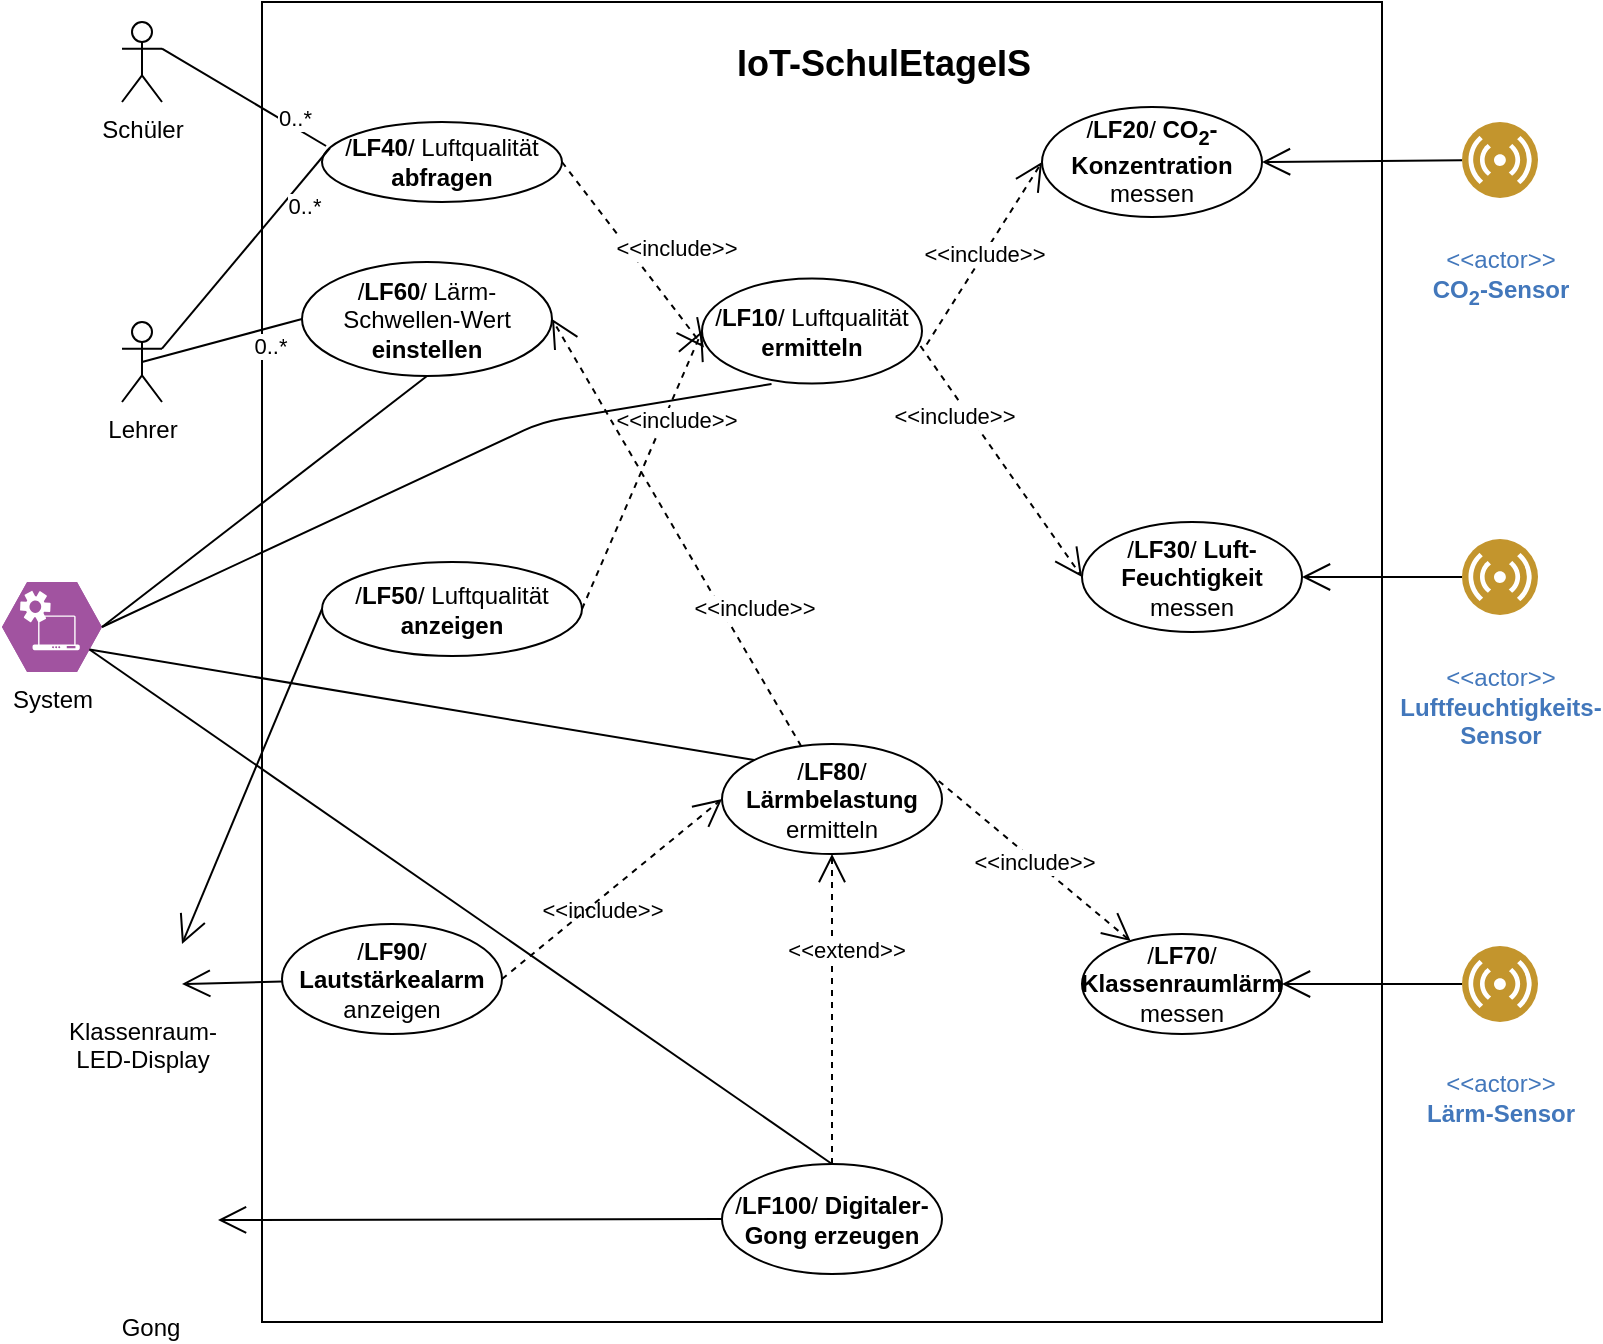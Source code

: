 <mxfile version="13.10.0" type="github" pages="2">
  <diagram id="NjPx6L6P-f17HurSo4oa" name="Page-1">
    <mxGraphModel dx="1014" dy="575" grid="1" gridSize="10" guides="1" tooltips="1" connect="1" arrows="1" fold="1" page="1" pageScale="1" pageWidth="827" pageHeight="1169" math="0" shadow="0">
      <root>
        <mxCell id="0" />
        <mxCell id="1" parent="0" />
        <mxCell id="tBXFolUEibetbll4YTJQ-2" value="" style="whiteSpace=wrap;html=1;" parent="1" vertex="1">
          <mxGeometry x="150" y="30" width="560" height="660" as="geometry" />
        </mxCell>
        <mxCell id="tBXFolUEibetbll4YTJQ-3" value="&lt;div align=&quot;center&quot;&gt;&lt;font size=&quot;1&quot;&gt;&lt;b style=&quot;font-size: 18px&quot;&gt;IoT-SchulEtageIS&lt;/b&gt;&lt;/font&gt;&lt;/div&gt;" style="text;html=1;strokeColor=none;fillColor=none;align=center;verticalAlign=middle;whiteSpace=wrap;rounded=0;" parent="1" vertex="1">
          <mxGeometry x="382" y="51" width="158" height="20" as="geometry" />
        </mxCell>
        <mxCell id="tBXFolUEibetbll4YTJQ-4" value="Lehrer" style="shape=umlActor;verticalLabelPosition=bottom;verticalAlign=top;html=1;outlineConnect=0;" parent="1" vertex="1">
          <mxGeometry x="80" y="190" width="20" height="40" as="geometry" />
        </mxCell>
        <mxCell id="tBXFolUEibetbll4YTJQ-5" value="/&lt;b&gt;LF40&lt;/b&gt;/ Luftqualität &lt;b&gt;abfragen&lt;/b&gt;" style="ellipse;whiteSpace=wrap;html=1;" parent="1" vertex="1">
          <mxGeometry x="180" y="90" width="120" height="40" as="geometry" />
        </mxCell>
        <mxCell id="tBXFolUEibetbll4YTJQ-7" value="0..*" style="endArrow=none;html=1;entryX=0.033;entryY=0.325;entryDx=0;entryDy=0;entryPerimeter=0;exitX=1;exitY=0.333;exitDx=0;exitDy=0;exitPerimeter=0;" parent="1" source="tBXFolUEibetbll4YTJQ-4" target="tBXFolUEibetbll4YTJQ-5" edge="1">
          <mxGeometry x="0.532" y="-9" width="50" height="50" relative="1" as="geometry">
            <mxPoint x="150" y="222" as="sourcePoint" />
            <mxPoint x="200" y="172" as="targetPoint" />
            <mxPoint as="offset" />
          </mxGeometry>
        </mxCell>
        <mxCell id="tBXFolUEibetbll4YTJQ-8" value="Schüler" style="shape=umlActor;verticalLabelPosition=bottom;verticalAlign=top;html=1;outlineConnect=0;" parent="1" vertex="1">
          <mxGeometry x="80" y="40" width="20" height="40" as="geometry" />
        </mxCell>
        <mxCell id="tBXFolUEibetbll4YTJQ-9" value="&lt;div align=&quot;right&quot;&gt;0..*&lt;/div&gt;" style="endArrow=none;html=1;exitX=1;exitY=0.333;exitDx=0;exitDy=0;exitPerimeter=0;entryX=0.017;entryY=0.3;entryDx=0;entryDy=0;entryPerimeter=0;align=right;" parent="1" source="tBXFolUEibetbll4YTJQ-8" target="tBXFolUEibetbll4YTJQ-5" edge="1">
          <mxGeometry x="0.751" y="9" width="50" height="50" relative="1" as="geometry">
            <mxPoint x="140" y="142" as="sourcePoint" />
            <mxPoint x="190" y="92" as="targetPoint" />
            <mxPoint as="offset" />
          </mxGeometry>
        </mxCell>
        <mxCell id="tBXFolUEibetbll4YTJQ-10" value="&lt;div&gt;/&lt;b&gt;LF20&lt;/b&gt;/ &lt;strong&gt; CO&lt;sub&gt;2&lt;/sub&gt;-Konzentration &lt;/strong&gt;messen&lt;/div&gt;&lt;strong&gt;&lt;/strong&gt;" style="ellipse;whiteSpace=wrap;html=1;" parent="1" vertex="1">
          <mxGeometry x="540" y="82.5" width="110" height="55" as="geometry" />
        </mxCell>
        <mxCell id="tBXFolUEibetbll4YTJQ-12" value="&amp;lt;&amp;lt;include&amp;gt;&amp;gt;" style="endArrow=open;endSize=12;dashed=1;html=1;entryX=0;entryY=0.5;entryDx=0;entryDy=0;exitX=1.021;exitY=0.629;exitDx=0;exitDy=0;exitPerimeter=0;" parent="1" source="tBXFolUEibetbll4YTJQ-25" target="tBXFolUEibetbll4YTJQ-10" edge="1">
          <mxGeometry width="160" relative="1" as="geometry">
            <mxPoint x="340" y="222" as="sourcePoint" />
            <mxPoint x="500" y="222" as="targetPoint" />
          </mxGeometry>
        </mxCell>
        <mxCell id="tBXFolUEibetbll4YTJQ-14" value="&amp;lt;&amp;lt;include&amp;gt;&amp;gt;" style="endArrow=open;endSize=12;dashed=1;html=1;entryX=0;entryY=0.5;entryDx=0;entryDy=0;exitX=0.993;exitY=0.643;exitDx=0;exitDy=0;exitPerimeter=0;" parent="1" source="tBXFolUEibetbll4YTJQ-25" target="tBXFolUEibetbll4YTJQ-13" edge="1">
          <mxGeometry x="-0.474" y="-6" width="160" relative="1" as="geometry">
            <mxPoint x="260" y="242" as="sourcePoint" />
            <mxPoint x="420" y="242" as="targetPoint" />
            <mxPoint y="1" as="offset" />
          </mxGeometry>
        </mxCell>
        <mxCell id="tBXFolUEibetbll4YTJQ-18" value="" style="endArrow=open;endFill=1;endSize=12;html=1;entryX=1;entryY=0.5;entryDx=0;entryDy=0;" parent="1" source="VVjiE10HI5X3EsX-Hr6X-1" target="tBXFolUEibetbll4YTJQ-10" edge="1">
          <mxGeometry width="160" relative="1" as="geometry">
            <mxPoint x="700.282" y="87.441" as="sourcePoint" />
            <mxPoint x="596.272" y="107.547" as="targetPoint" />
          </mxGeometry>
        </mxCell>
        <mxCell id="tBXFolUEibetbll4YTJQ-22" value="&lt;div&gt;Klassenraum-&lt;/div&gt;&lt;div&gt;LED-Display&lt;br&gt;&lt;/div&gt;" style="shape=image;html=1;verticalAlign=top;verticalLabelPosition=bottom;labelBackgroundColor=#ffffff;imageAspect=0;aspect=fixed;image=https://cdn2.iconfinder.com/data/icons/kitchen-appliances-computers-and-electronics/32/Appliances-03-128.png" parent="1" vertex="1">
          <mxGeometry x="70" y="491" width="40" height="40" as="geometry" />
        </mxCell>
        <mxCell id="tBXFolUEibetbll4YTJQ-23" value="&lt;div&gt;/&lt;b&gt;LF50&lt;/b&gt;/ Luftqualität&lt;/div&gt;&lt;div&gt;&lt;b&gt;anzeigen&lt;/b&gt;&lt;br&gt;&lt;/div&gt;" style="ellipse;whiteSpace=wrap;html=1;" parent="1" vertex="1">
          <mxGeometry x="180" y="310" width="130" height="47" as="geometry" />
        </mxCell>
        <mxCell id="tBXFolUEibetbll4YTJQ-24" value="" style="endArrow=open;endFill=1;endSize=12;html=1;entryX=1;entryY=0.25;entryDx=0;entryDy=0;exitX=0;exitY=0.5;exitDx=0;exitDy=0;" parent="1" source="tBXFolUEibetbll4YTJQ-23" target="tBXFolUEibetbll4YTJQ-22" edge="1">
          <mxGeometry width="160" relative="1" as="geometry">
            <mxPoint x="175" y="302.5" as="sourcePoint" />
            <mxPoint x="120" y="369" as="targetPoint" />
          </mxGeometry>
        </mxCell>
        <mxCell id="tBXFolUEibetbll4YTJQ-25" value="&lt;div&gt;/&lt;b&gt;LF10&lt;/b&gt;/ Luftqualität&lt;/div&gt;&lt;div&gt;&lt;b&gt;ermitteln&lt;/b&gt;&lt;br&gt;&lt;/div&gt;" style="ellipse;whiteSpace=wrap;html=1;" parent="1" vertex="1">
          <mxGeometry x="370" y="168.25" width="110" height="52.5" as="geometry" />
        </mxCell>
        <mxCell id="tBXFolUEibetbll4YTJQ-13" value="&lt;div&gt;/&lt;b&gt;LF30&lt;/b&gt;/ &lt;b&gt;Luft-&lt;/b&gt;&lt;/div&gt;&lt;div&gt;&lt;b&gt;Feuchtigkeit&lt;/b&gt; &lt;br&gt;&lt;/div&gt;&lt;div&gt;messen&lt;br&gt;&lt;/div&gt;" style="ellipse;whiteSpace=wrap;html=1;" parent="1" vertex="1">
          <mxGeometry x="560" y="290" width="110" height="55" as="geometry" />
        </mxCell>
        <mxCell id="tBXFolUEibetbll4YTJQ-26" value="" style="endArrow=open;endFill=1;endSize=12;html=1;exitX=0;exitY=0.5;exitDx=0;exitDy=0;" parent="1" source="VVjiE10HI5X3EsX-Hr6X-4" target="tBXFolUEibetbll4YTJQ-13" edge="1">
          <mxGeometry width="160" relative="1" as="geometry">
            <mxPoint x="696.5" y="230.25" as="sourcePoint" />
            <mxPoint x="640" y="257" as="targetPoint" />
          </mxGeometry>
        </mxCell>
        <mxCell id="tBXFolUEibetbll4YTJQ-27" value="&amp;lt;&amp;lt;include&amp;gt;&amp;gt;" style="endArrow=open;endSize=12;dashed=1;html=1;entryX=0;entryY=0.5;entryDx=0;entryDy=0;exitX=1;exitY=0.5;exitDx=0;exitDy=0;" parent="1" source="tBXFolUEibetbll4YTJQ-23" target="tBXFolUEibetbll4YTJQ-25" edge="1">
          <mxGeometry x="0.384" y="-6" width="160" relative="1" as="geometry">
            <mxPoint x="439.23" y="249.258" as="sourcePoint" />
            <mxPoint x="490" y="288" as="targetPoint" />
            <mxPoint as="offset" />
          </mxGeometry>
        </mxCell>
        <mxCell id="tBXFolUEibetbll4YTJQ-28" value="&amp;lt;&amp;lt;include&amp;gt;&amp;gt;" style="endArrow=open;endSize=12;dashed=1;html=1;entryX=0.009;entryY=0.657;entryDx=0;entryDy=0;entryPerimeter=0;exitX=1;exitY=0.5;exitDx=0;exitDy=0;" parent="1" source="tBXFolUEibetbll4YTJQ-5" target="tBXFolUEibetbll4YTJQ-25" edge="1">
          <mxGeometry x="0.172" y="19" width="160" relative="1" as="geometry">
            <mxPoint x="300" y="142" as="sourcePoint" />
            <mxPoint x="330" y="113.75" as="targetPoint" />
            <mxPoint as="offset" />
          </mxGeometry>
        </mxCell>
        <mxCell id="qhoi1r529fdLRaInAgnT-2" value="&lt;div&gt;/&lt;b&gt;LF70&lt;/b&gt;/ &lt;b&gt;Klassenraumlärm&lt;/b&gt;&lt;/div&gt;&lt;div&gt;messen&lt;br&gt;&lt;/div&gt;" style="ellipse;whiteSpace=wrap;html=1;" parent="1" vertex="1">
          <mxGeometry x="560" y="496" width="100" height="50" as="geometry" />
        </mxCell>
        <mxCell id="qhoi1r529fdLRaInAgnT-3" value="" style="endArrow=open;endFill=1;endSize=12;html=1;entryX=1;entryY=0.5;entryDx=0;entryDy=0;" parent="1" source="VVjiE10HI5X3EsX-Hr6X-5" target="qhoi1r529fdLRaInAgnT-2" edge="1">
          <mxGeometry width="160" relative="1" as="geometry">
            <mxPoint x="670" y="521" as="sourcePoint" />
            <mxPoint x="600" y="454" as="targetPoint" />
          </mxGeometry>
        </mxCell>
        <mxCell id="qhoi1r529fdLRaInAgnT-6" value="&lt;div&gt;/&lt;b&gt;LF80&lt;/b&gt;/ &lt;b&gt;Lärmbelastung&lt;/b&gt;&lt;/div&gt;&lt;div&gt;ermitteln&lt;br&gt;&lt;/div&gt;" style="ellipse;whiteSpace=wrap;html=1;" parent="1" vertex="1">
          <mxGeometry x="380" y="401" width="110" height="55" as="geometry" />
        </mxCell>
        <mxCell id="qhoi1r529fdLRaInAgnT-12" value="&amp;lt;&amp;lt;include&amp;gt;&amp;gt;" style="endArrow=open;endSize=12;dashed=1;html=1;exitX=0.985;exitY=0.336;exitDx=0;exitDy=0;exitPerimeter=0;" parent="1" source="qhoi1r529fdLRaInAgnT-6" target="qhoi1r529fdLRaInAgnT-2" edge="1">
          <mxGeometry width="160" relative="1" as="geometry">
            <mxPoint x="490.0" y="453.5" as="sourcePoint" />
            <mxPoint x="490" y="381" as="targetPoint" />
          </mxGeometry>
        </mxCell>
        <mxCell id="qhoi1r529fdLRaInAgnT-13" value="&lt;div&gt;/&lt;b&gt;LF100&lt;/b&gt;/ &lt;b&gt;Digitaler-Gong erzeugen&lt;br&gt;&lt;/b&gt;&lt;/div&gt;" style="ellipse;whiteSpace=wrap;html=1;" parent="1" vertex="1">
          <mxGeometry x="380" y="611" width="110" height="55" as="geometry" />
        </mxCell>
        <mxCell id="qhoi1r529fdLRaInAgnT-14" value="&amp;lt;&amp;lt;include&amp;gt;&amp;gt;" style="endArrow=open;endSize=12;dashed=1;html=1;exitX=0.5;exitY=0;exitDx=0;exitDy=0;entryX=0.5;entryY=1;entryDx=0;entryDy=0;" parent="1" source="qhoi1r529fdLRaInAgnT-13" target="qhoi1r529fdLRaInAgnT-6" edge="1">
          <mxGeometry x="0.66" y="115" width="160" relative="1" as="geometry">
            <mxPoint x="330" y="381" as="sourcePoint" />
            <mxPoint x="435.0" y="481" as="targetPoint" />
            <mxPoint y="1" as="offset" />
          </mxGeometry>
        </mxCell>
        <mxCell id="qhoi1r529fdLRaInAgnT-15" value="" style="endArrow=open;endFill=1;endSize=12;html=1;entryX=1;entryY=0.75;entryDx=0;entryDy=0;" parent="1" source="qhoi1r529fdLRaInAgnT-16" target="tBXFolUEibetbll4YTJQ-22" edge="1">
          <mxGeometry width="160" relative="1" as="geometry">
            <mxPoint x="319" y="479" as="sourcePoint" />
            <mxPoint x="120" y="497" as="targetPoint" />
          </mxGeometry>
        </mxCell>
        <mxCell id="qhoi1r529fdLRaInAgnT-16" value="&lt;div&gt;/&lt;b&gt;LF90&lt;/b&gt;/ &lt;b&gt;Lautstärkealarm&lt;br&gt;&lt;/b&gt;&lt;/div&gt;&lt;div&gt;anzeigen&lt;br&gt;&lt;/div&gt;" style="ellipse;whiteSpace=wrap;html=1;" parent="1" vertex="1">
          <mxGeometry x="160" y="491" width="110" height="55" as="geometry" />
        </mxCell>
        <mxCell id="qhoi1r529fdLRaInAgnT-18" value="&amp;lt;&amp;lt;extend&amp;gt;&amp;gt;" style="endArrow=open;endSize=12;dashed=1;html=1;exitX=1;exitY=0.5;exitDx=0;exitDy=0;entryX=0;entryY=0.5;entryDx=0;entryDy=0;" parent="1" source="qhoi1r529fdLRaInAgnT-16" target="qhoi1r529fdLRaInAgnT-6" edge="1">
          <mxGeometry x="1" y="-98" width="160" relative="1" as="geometry">
            <mxPoint x="330" y="381" as="sourcePoint" />
            <mxPoint x="380.0" y="453.5" as="targetPoint" />
            <Array as="points" />
            <mxPoint as="offset" />
          </mxGeometry>
        </mxCell>
        <mxCell id="qhoi1r529fdLRaInAgnT-22" value="Gong" style="shape=image;html=1;verticalAlign=top;verticalLabelPosition=bottom;labelBackgroundColor=#ffffff;imageAspect=0;aspect=fixed;image=https://cdn4.iconfinder.com/data/icons/STROKE/musical_instruments/png/128/gong.png" parent="1" vertex="1">
          <mxGeometry x="60" y="611" width="68" height="68" as="geometry" />
        </mxCell>
        <mxCell id="qhoi1r529fdLRaInAgnT-23" value="" style="endArrow=open;endFill=1;endSize=12;html=1;exitX=0;exitY=0.5;exitDx=0;exitDy=0;" parent="1" source="qhoi1r529fdLRaInAgnT-13" edge="1">
          <mxGeometry width="160" relative="1" as="geometry">
            <mxPoint x="330" y="471" as="sourcePoint" />
            <mxPoint x="128" y="639" as="targetPoint" />
          </mxGeometry>
        </mxCell>
        <mxCell id="VVjiE10HI5X3EsX-Hr6X-1" value="&#xa;&lt;div&gt;&amp;lt;&amp;lt;actor&amp;gt;&amp;gt;&lt;/div&gt;&lt;div&gt;&lt;strong&gt;CO&lt;sub&gt;2&lt;/sub&gt;-Sensor&lt;/strong&gt;&lt;/div&gt;&#xa;&#xa;" style="aspect=fixed;perimeter=ellipsePerimeter;html=1;align=center;shadow=0;dashed=0;fontColor=#4277BB;labelBackgroundColor=#ffffff;fontSize=12;spacingTop=3;image;image=img/lib/ibm/users/sensor.svg;" parent="1" vertex="1">
          <mxGeometry x="750" y="90" width="38" height="38" as="geometry" />
        </mxCell>
        <mxCell id="VVjiE10HI5X3EsX-Hr6X-4" value="&#xa;&lt;div&gt;&amp;lt;&amp;lt;actor&amp;gt;&amp;gt; &lt;br&gt;&lt;/div&gt;&lt;div&gt;&lt;strong&gt;Luftfeuchtigkeits-&lt;/strong&gt;&lt;/div&gt;&lt;div&gt;&lt;strong&gt;Sensor&lt;/strong&gt;&lt;/div&gt;&lt;div&gt;&lt;/div&gt;&#xa;&#xa;" style="aspect=fixed;perimeter=ellipsePerimeter;html=1;align=center;shadow=0;dashed=0;fontColor=#4277BB;labelBackgroundColor=#ffffff;fontSize=12;spacingTop=3;image;image=img/lib/ibm/users/sensor.svg;" parent="1" vertex="1">
          <mxGeometry x="750" y="298.5" width="38" height="38" as="geometry" />
        </mxCell>
        <mxCell id="VVjiE10HI5X3EsX-Hr6X-5" value="&lt;br&gt;&lt;div&gt;&amp;lt;&amp;lt;actor&amp;gt;&amp;gt; &lt;br&gt;&lt;/div&gt;&lt;div&gt;&lt;strong&gt;Lärm-Sensor&lt;/strong&gt;&lt;/div&gt;&lt;div&gt;&lt;/div&gt;&lt;br&gt;" style="aspect=fixed;perimeter=ellipsePerimeter;html=1;align=center;shadow=0;dashed=0;fontColor=#4277BB;labelBackgroundColor=#ffffff;fontSize=12;spacingTop=3;image;image=img/lib/ibm/users/sensor.svg;" parent="1" vertex="1">
          <mxGeometry x="750" y="502" width="38" height="38" as="geometry" />
        </mxCell>
        <mxCell id="VVjiE10HI5X3EsX-Hr6X-6" value="/&lt;b&gt;LF60&lt;/b&gt;/ Lärm-Schwellen-Wert &lt;b&gt;einstellen&lt;/b&gt;" style="ellipse;whiteSpace=wrap;html=1;" parent="1" vertex="1">
          <mxGeometry x="170" y="160" width="125" height="57" as="geometry" />
        </mxCell>
        <mxCell id="VVjiE10HI5X3EsX-Hr6X-11" value="0..*" style="endArrow=none;html=1;entryX=0;entryY=0.5;entryDx=0;entryDy=0;exitX=0.5;exitY=0.5;exitDx=0;exitDy=0;exitPerimeter=0;" parent="1" source="tBXFolUEibetbll4YTJQ-4" target="VVjiE10HI5X3EsX-Hr6X-6" edge="1">
          <mxGeometry x="0.532" y="-9" width="50" height="50" relative="1" as="geometry">
            <mxPoint x="100" y="264.333" as="sourcePoint" />
            <mxPoint x="183.96" y="164" as="targetPoint" />
            <mxPoint as="offset" />
          </mxGeometry>
        </mxCell>
        <mxCell id="VVjiE10HI5X3EsX-Hr6X-12" value="&amp;lt;&amp;lt;include&amp;gt;&amp;gt;" style="endArrow=open;endSize=12;dashed=1;html=1;entryX=1;entryY=0.5;entryDx=0;entryDy=0;" parent="1" source="qhoi1r529fdLRaInAgnT-6" target="VVjiE10HI5X3EsX-Hr6X-6" edge="1">
          <mxGeometry x="-0.42" y="-14" width="160" relative="1" as="geometry">
            <mxPoint x="300.0" y="294.5" as="sourcePoint" />
            <mxPoint x="380.0" y="197.25" as="targetPoint" />
            <mxPoint as="offset" />
          </mxGeometry>
        </mxCell>
        <mxCell id="9SOSTXnZhE5BCoiOVBkw-1" value="System" style="verticalLabelPosition=bottom;html=1;fillColor=#A153A0;strokeColor=#ffffff;verticalAlign=top;align=center;points=[[0,0.5,0],[0.125,0.25,0],[0.25,0,0],[0.5,0,0],[0.75,0,0],[0.875,0.25,0],[1,0.5,0],[0.875,0.75,0],[0.75,1,0],[0.5,1,0],[0.125,0.75,0]];pointerEvents=1;shape=mxgraph.cisco_safe.compositeIcon;bgIcon=mxgraph.cisco_safe.design.blank_device;resIcon=mxgraph.cisco_safe.design.automated_system;" parent="1" vertex="1">
          <mxGeometry x="20" y="320" width="50" height="45" as="geometry" />
        </mxCell>
        <mxCell id="H9PmCT0gmXacBPsamMCE-1" value="" style="endArrow=none;html=1;exitX=1;exitY=0.5;exitDx=0;exitDy=0;exitPerimeter=0;entryX=0.316;entryY=1.005;entryDx=0;entryDy=0;entryPerimeter=0;" edge="1" parent="1" source="9SOSTXnZhE5BCoiOVBkw-1" target="tBXFolUEibetbll4YTJQ-25">
          <mxGeometry width="50" height="50" relative="1" as="geometry">
            <mxPoint x="390" y="440" as="sourcePoint" />
            <mxPoint x="370" y="200" as="targetPoint" />
            <Array as="points">
              <mxPoint x="290" y="240" />
            </Array>
          </mxGeometry>
        </mxCell>
        <mxCell id="H9PmCT0gmXacBPsamMCE-2" value="" style="endArrow=none;html=1;exitX=1;exitY=0.5;exitDx=0;exitDy=0;exitPerimeter=0;entryX=0.5;entryY=1;entryDx=0;entryDy=0;" edge="1" parent="1" source="9SOSTXnZhE5BCoiOVBkw-1" target="VVjiE10HI5X3EsX-Hr6X-6">
          <mxGeometry width="50" height="50" relative="1" as="geometry">
            <mxPoint x="380" y="430" as="sourcePoint" />
            <mxPoint x="430" y="380" as="targetPoint" />
          </mxGeometry>
        </mxCell>
        <mxCell id="H9PmCT0gmXacBPsamMCE-3" value="" style="endArrow=none;html=1;exitX=0.875;exitY=0.75;exitDx=0;exitDy=0;exitPerimeter=0;entryX=0;entryY=0;entryDx=0;entryDy=0;" edge="1" parent="1" source="9SOSTXnZhE5BCoiOVBkw-1" target="qhoi1r529fdLRaInAgnT-6">
          <mxGeometry width="50" height="50" relative="1" as="geometry">
            <mxPoint x="380" y="570" as="sourcePoint" />
            <mxPoint x="430" y="520" as="targetPoint" />
          </mxGeometry>
        </mxCell>
        <mxCell id="H9PmCT0gmXacBPsamMCE-4" value="" style="endArrow=none;html=1;exitX=0.875;exitY=0.75;exitDx=0;exitDy=0;exitPerimeter=0;entryX=0.5;entryY=0;entryDx=0;entryDy=0;" edge="1" parent="1" source="9SOSTXnZhE5BCoiOVBkw-1" target="qhoi1r529fdLRaInAgnT-13">
          <mxGeometry width="50" height="50" relative="1" as="geometry">
            <mxPoint x="380" y="570" as="sourcePoint" />
            <mxPoint x="430" y="520" as="targetPoint" />
          </mxGeometry>
        </mxCell>
      </root>
    </mxGraphModel>
  </diagram>
  <diagram id="M767NxAkLJBzGoR6FVzP" name="Page-2">
    <mxGraphModel dx="862" dy="489" grid="1" gridSize="10" guides="1" tooltips="1" connect="1" arrows="1" fold="1" page="1" pageScale="1" pageWidth="827" pageHeight="1169" math="0" shadow="0">
      <root>
        <mxCell id="_QAO2e8P31pcdea1RS4i-0" />
        <mxCell id="_QAO2e8P31pcdea1RS4i-1" parent="_QAO2e8P31pcdea1RS4i-0" />
      </root>
    </mxGraphModel>
  </diagram>
</mxfile>
